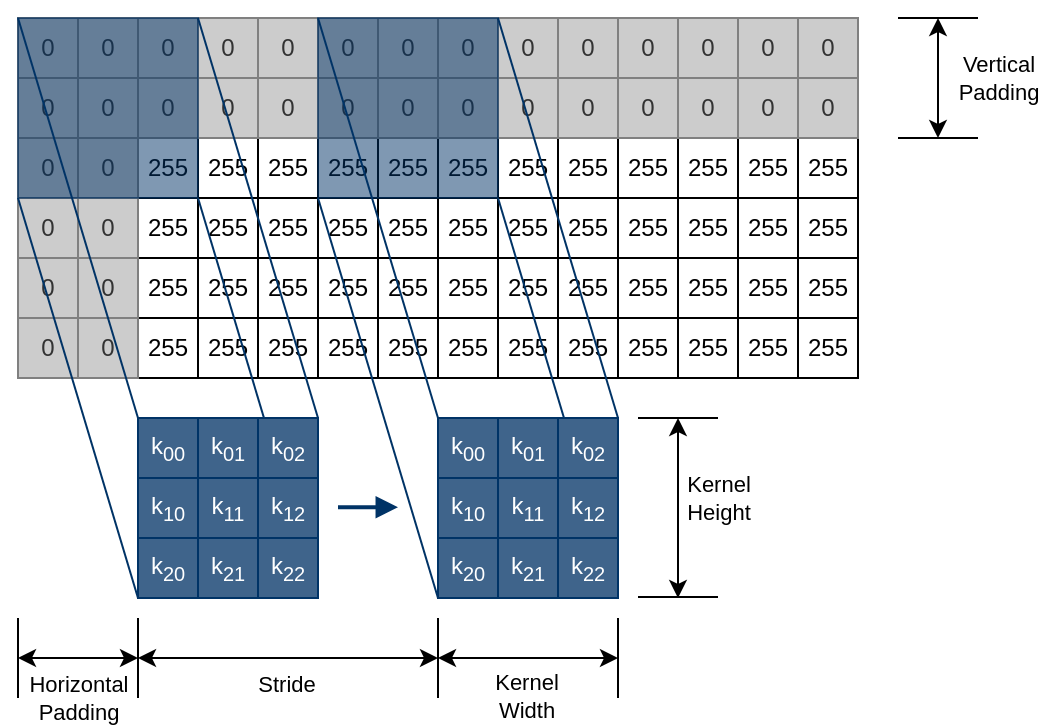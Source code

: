 <mxfile version="14.5.3" type="device"><diagram id="Xdl9nnIHgPJ_SefUGh-y" name="Page-1"><mxGraphModel dx="868" dy="450" grid="1" gridSize="10" guides="1" tooltips="1" connect="1" arrows="1" fold="1" page="1" pageScale="1" pageWidth="827" pageHeight="1169" math="0" shadow="0"><root><mxCell id="0"/><mxCell id="1" parent="0"/><mxCell id="y67JFpUGAPkRENbrt8_r-118" value="" style="group" parent="1" vertex="1" connectable="0"><mxGeometry x="40" y="40" width="420" height="180" as="geometry"/></mxCell><mxCell id="y67JFpUGAPkRENbrt8_r-117" value="" style="group" parent="y67JFpUGAPkRENbrt8_r-118" vertex="1" connectable="0"><mxGeometry x="60" y="60" width="360" height="120" as="geometry"/></mxCell><mxCell id="y67JFpUGAPkRENbrt8_r-26" value="" style="group" parent="y67JFpUGAPkRENbrt8_r-117" vertex="1" connectable="0"><mxGeometry width="360" height="30" as="geometry"/></mxCell><mxCell id="y67JFpUGAPkRENbrt8_r-2" value="255" style="rounded=0;whiteSpace=wrap;html=1;" parent="y67JFpUGAPkRENbrt8_r-26" vertex="1"><mxGeometry width="30" height="30" as="geometry"/></mxCell><mxCell id="y67JFpUGAPkRENbrt8_r-3" value="255" style="rounded=0;whiteSpace=wrap;html=1;" parent="y67JFpUGAPkRENbrt8_r-26" vertex="1"><mxGeometry x="30" width="30" height="30" as="geometry"/></mxCell><mxCell id="y67JFpUGAPkRENbrt8_r-4" value="255" style="rounded=0;whiteSpace=wrap;html=1;" parent="y67JFpUGAPkRENbrt8_r-26" vertex="1"><mxGeometry x="60" width="30" height="30" as="geometry"/></mxCell><mxCell id="y67JFpUGAPkRENbrt8_r-5" value="255" style="rounded=0;whiteSpace=wrap;html=1;" parent="y67JFpUGAPkRENbrt8_r-26" vertex="1"><mxGeometry x="90" width="30" height="30" as="geometry"/></mxCell><mxCell id="y67JFpUGAPkRENbrt8_r-6" value="255" style="rounded=0;whiteSpace=wrap;html=1;" parent="y67JFpUGAPkRENbrt8_r-26" vertex="1"><mxGeometry x="120" width="30" height="30" as="geometry"/></mxCell><mxCell id="y67JFpUGAPkRENbrt8_r-7" value="255" style="rounded=0;whiteSpace=wrap;html=1;" parent="y67JFpUGAPkRENbrt8_r-26" vertex="1"><mxGeometry x="150" width="30" height="30" as="geometry"/></mxCell><mxCell id="y67JFpUGAPkRENbrt8_r-8" value="255" style="rounded=0;whiteSpace=wrap;html=1;" parent="y67JFpUGAPkRENbrt8_r-26" vertex="1"><mxGeometry x="180" width="30" height="30" as="geometry"/></mxCell><mxCell id="y67JFpUGAPkRENbrt8_r-9" value="255" style="rounded=0;whiteSpace=wrap;html=1;" parent="y67JFpUGAPkRENbrt8_r-26" vertex="1"><mxGeometry x="210" width="30" height="30" as="geometry"/></mxCell><mxCell id="y67JFpUGAPkRENbrt8_r-10" value="255" style="rounded=0;whiteSpace=wrap;html=1;" parent="y67JFpUGAPkRENbrt8_r-26" vertex="1"><mxGeometry x="240" width="30" height="30" as="geometry"/></mxCell><mxCell id="y67JFpUGAPkRENbrt8_r-11" value="255" style="rounded=0;whiteSpace=wrap;html=1;" parent="y67JFpUGAPkRENbrt8_r-26" vertex="1"><mxGeometry x="270" width="30" height="30" as="geometry"/></mxCell><mxCell id="y67JFpUGAPkRENbrt8_r-12" value="255" style="rounded=0;whiteSpace=wrap;html=1;" parent="y67JFpUGAPkRENbrt8_r-26" vertex="1"><mxGeometry x="300" width="30" height="30" as="geometry"/></mxCell><mxCell id="y67JFpUGAPkRENbrt8_r-13" value="255" style="rounded=0;whiteSpace=wrap;html=1;" parent="y67JFpUGAPkRENbrt8_r-26" vertex="1"><mxGeometry x="330" width="30" height="30" as="geometry"/></mxCell><mxCell id="y67JFpUGAPkRENbrt8_r-27" value="" style="group" parent="y67JFpUGAPkRENbrt8_r-117" vertex="1" connectable="0"><mxGeometry y="30" width="360" height="30" as="geometry"/></mxCell><mxCell id="y67JFpUGAPkRENbrt8_r-28" value="255" style="rounded=0;whiteSpace=wrap;html=1;" parent="y67JFpUGAPkRENbrt8_r-27" vertex="1"><mxGeometry width="30" height="30" as="geometry"/></mxCell><mxCell id="y67JFpUGAPkRENbrt8_r-29" value="255" style="rounded=0;whiteSpace=wrap;html=1;" parent="y67JFpUGAPkRENbrt8_r-27" vertex="1"><mxGeometry x="30" width="30" height="30" as="geometry"/></mxCell><mxCell id="y67JFpUGAPkRENbrt8_r-30" value="255" style="rounded=0;whiteSpace=wrap;html=1;" parent="y67JFpUGAPkRENbrt8_r-27" vertex="1"><mxGeometry x="60" width="30" height="30" as="geometry"/></mxCell><mxCell id="y67JFpUGAPkRENbrt8_r-31" value="255" style="rounded=0;whiteSpace=wrap;html=1;" parent="y67JFpUGAPkRENbrt8_r-27" vertex="1"><mxGeometry x="90" width="30" height="30" as="geometry"/></mxCell><mxCell id="y67JFpUGAPkRENbrt8_r-32" value="255" style="rounded=0;whiteSpace=wrap;html=1;" parent="y67JFpUGAPkRENbrt8_r-27" vertex="1"><mxGeometry x="120" width="30" height="30" as="geometry"/></mxCell><mxCell id="y67JFpUGAPkRENbrt8_r-33" value="255" style="rounded=0;whiteSpace=wrap;html=1;" parent="y67JFpUGAPkRENbrt8_r-27" vertex="1"><mxGeometry x="150" width="30" height="30" as="geometry"/></mxCell><mxCell id="y67JFpUGAPkRENbrt8_r-34" value="255" style="rounded=0;whiteSpace=wrap;html=1;" parent="y67JFpUGAPkRENbrt8_r-27" vertex="1"><mxGeometry x="180" width="30" height="30" as="geometry"/></mxCell><mxCell id="y67JFpUGAPkRENbrt8_r-35" value="255" style="rounded=0;whiteSpace=wrap;html=1;" parent="y67JFpUGAPkRENbrt8_r-27" vertex="1"><mxGeometry x="210" width="30" height="30" as="geometry"/></mxCell><mxCell id="y67JFpUGAPkRENbrt8_r-36" value="255" style="rounded=0;whiteSpace=wrap;html=1;" parent="y67JFpUGAPkRENbrt8_r-27" vertex="1"><mxGeometry x="240" width="30" height="30" as="geometry"/></mxCell><mxCell id="y67JFpUGAPkRENbrt8_r-37" value="255" style="rounded=0;whiteSpace=wrap;html=1;" parent="y67JFpUGAPkRENbrt8_r-27" vertex="1"><mxGeometry x="270" width="30" height="30" as="geometry"/></mxCell><mxCell id="y67JFpUGAPkRENbrt8_r-38" value="255" style="rounded=0;whiteSpace=wrap;html=1;" parent="y67JFpUGAPkRENbrt8_r-27" vertex="1"><mxGeometry x="300" width="30" height="30" as="geometry"/></mxCell><mxCell id="y67JFpUGAPkRENbrt8_r-39" value="255" style="rounded=0;whiteSpace=wrap;html=1;" parent="y67JFpUGAPkRENbrt8_r-27" vertex="1"><mxGeometry x="330" width="30" height="30" as="geometry"/></mxCell><mxCell id="y67JFpUGAPkRENbrt8_r-40" value="" style="group" parent="y67JFpUGAPkRENbrt8_r-117" vertex="1" connectable="0"><mxGeometry y="60" width="360" height="30" as="geometry"/></mxCell><mxCell id="y67JFpUGAPkRENbrt8_r-41" value="255" style="rounded=0;whiteSpace=wrap;html=1;" parent="y67JFpUGAPkRENbrt8_r-40" vertex="1"><mxGeometry width="30" height="30" as="geometry"/></mxCell><mxCell id="y67JFpUGAPkRENbrt8_r-42" value="255" style="rounded=0;whiteSpace=wrap;html=1;" parent="y67JFpUGAPkRENbrt8_r-40" vertex="1"><mxGeometry x="30" width="30" height="30" as="geometry"/></mxCell><mxCell id="y67JFpUGAPkRENbrt8_r-43" value="255" style="rounded=0;whiteSpace=wrap;html=1;" parent="y67JFpUGAPkRENbrt8_r-40" vertex="1"><mxGeometry x="60" width="30" height="30" as="geometry"/></mxCell><mxCell id="y67JFpUGAPkRENbrt8_r-44" value="255" style="rounded=0;whiteSpace=wrap;html=1;" parent="y67JFpUGAPkRENbrt8_r-40" vertex="1"><mxGeometry x="90" width="30" height="30" as="geometry"/></mxCell><mxCell id="y67JFpUGAPkRENbrt8_r-45" value="255" style="rounded=0;whiteSpace=wrap;html=1;" parent="y67JFpUGAPkRENbrt8_r-40" vertex="1"><mxGeometry x="120" width="30" height="30" as="geometry"/></mxCell><mxCell id="y67JFpUGAPkRENbrt8_r-46" value="255" style="rounded=0;whiteSpace=wrap;html=1;" parent="y67JFpUGAPkRENbrt8_r-40" vertex="1"><mxGeometry x="150" width="30" height="30" as="geometry"/></mxCell><mxCell id="y67JFpUGAPkRENbrt8_r-47" value="255" style="rounded=0;whiteSpace=wrap;html=1;" parent="y67JFpUGAPkRENbrt8_r-40" vertex="1"><mxGeometry x="180" width="30" height="30" as="geometry"/></mxCell><mxCell id="y67JFpUGAPkRENbrt8_r-48" value="255" style="rounded=0;whiteSpace=wrap;html=1;" parent="y67JFpUGAPkRENbrt8_r-40" vertex="1"><mxGeometry x="210" width="30" height="30" as="geometry"/></mxCell><mxCell id="y67JFpUGAPkRENbrt8_r-49" value="255" style="rounded=0;whiteSpace=wrap;html=1;" parent="y67JFpUGAPkRENbrt8_r-40" vertex="1"><mxGeometry x="240" width="30" height="30" as="geometry"/></mxCell><mxCell id="y67JFpUGAPkRENbrt8_r-50" value="255" style="rounded=0;whiteSpace=wrap;html=1;" parent="y67JFpUGAPkRENbrt8_r-40" vertex="1"><mxGeometry x="270" width="30" height="30" as="geometry"/></mxCell><mxCell id="y67JFpUGAPkRENbrt8_r-51" value="255" style="rounded=0;whiteSpace=wrap;html=1;" parent="y67JFpUGAPkRENbrt8_r-40" vertex="1"><mxGeometry x="300" width="30" height="30" as="geometry"/></mxCell><mxCell id="y67JFpUGAPkRENbrt8_r-52" value="255" style="rounded=0;whiteSpace=wrap;html=1;" parent="y67JFpUGAPkRENbrt8_r-40" vertex="1"><mxGeometry x="330" width="30" height="30" as="geometry"/></mxCell><mxCell id="y67JFpUGAPkRENbrt8_r-53" value="" style="group" parent="y67JFpUGAPkRENbrt8_r-117" vertex="1" connectable="0"><mxGeometry y="90" width="360" height="30" as="geometry"/></mxCell><mxCell id="y67JFpUGAPkRENbrt8_r-54" value="255" style="rounded=0;whiteSpace=wrap;html=1;" parent="y67JFpUGAPkRENbrt8_r-53" vertex="1"><mxGeometry width="30" height="30" as="geometry"/></mxCell><mxCell id="y67JFpUGAPkRENbrt8_r-55" value="255" style="rounded=0;whiteSpace=wrap;html=1;" parent="y67JFpUGAPkRENbrt8_r-53" vertex="1"><mxGeometry x="30" width="30" height="30" as="geometry"/></mxCell><mxCell id="y67JFpUGAPkRENbrt8_r-56" value="255" style="rounded=0;whiteSpace=wrap;html=1;" parent="y67JFpUGAPkRENbrt8_r-53" vertex="1"><mxGeometry x="60" width="30" height="30" as="geometry"/></mxCell><mxCell id="y67JFpUGAPkRENbrt8_r-57" value="255" style="rounded=0;whiteSpace=wrap;html=1;" parent="y67JFpUGAPkRENbrt8_r-53" vertex="1"><mxGeometry x="90" width="30" height="30" as="geometry"/></mxCell><mxCell id="y67JFpUGAPkRENbrt8_r-58" value="255" style="rounded=0;whiteSpace=wrap;html=1;" parent="y67JFpUGAPkRENbrt8_r-53" vertex="1"><mxGeometry x="120" width="30" height="30" as="geometry"/></mxCell><mxCell id="y67JFpUGAPkRENbrt8_r-59" value="255" style="rounded=0;whiteSpace=wrap;html=1;" parent="y67JFpUGAPkRENbrt8_r-53" vertex="1"><mxGeometry x="150" width="30" height="30" as="geometry"/></mxCell><mxCell id="y67JFpUGAPkRENbrt8_r-60" value="255" style="rounded=0;whiteSpace=wrap;html=1;" parent="y67JFpUGAPkRENbrt8_r-53" vertex="1"><mxGeometry x="180" width="30" height="30" as="geometry"/></mxCell><mxCell id="y67JFpUGAPkRENbrt8_r-61" value="255" style="rounded=0;whiteSpace=wrap;html=1;" parent="y67JFpUGAPkRENbrt8_r-53" vertex="1"><mxGeometry x="210" width="30" height="30" as="geometry"/></mxCell><mxCell id="y67JFpUGAPkRENbrt8_r-62" value="255" style="rounded=0;whiteSpace=wrap;html=1;" parent="y67JFpUGAPkRENbrt8_r-53" vertex="1"><mxGeometry x="240" width="30" height="30" as="geometry"/></mxCell><mxCell id="y67JFpUGAPkRENbrt8_r-63" value="255" style="rounded=0;whiteSpace=wrap;html=1;" parent="y67JFpUGAPkRENbrt8_r-53" vertex="1"><mxGeometry x="270" width="30" height="30" as="geometry"/></mxCell><mxCell id="y67JFpUGAPkRENbrt8_r-64" value="255" style="rounded=0;whiteSpace=wrap;html=1;" parent="y67JFpUGAPkRENbrt8_r-53" vertex="1"><mxGeometry x="300" width="30" height="30" as="geometry"/></mxCell><mxCell id="y67JFpUGAPkRENbrt8_r-65" value="255" style="rounded=0;whiteSpace=wrap;html=1;" parent="y67JFpUGAPkRENbrt8_r-53" vertex="1"><mxGeometry x="330" width="30" height="30" as="geometry"/></mxCell><mxCell id="y67JFpUGAPkRENbrt8_r-116" value="" style="group" parent="y67JFpUGAPkRENbrt8_r-118" vertex="1" connectable="0"><mxGeometry width="420" height="180" as="geometry"/></mxCell><mxCell id="y67JFpUGAPkRENbrt8_r-67" value="0" style="rounded=0;whiteSpace=wrap;html=1;fontColor=#333333;fillColor=#CCCCCC;strokeColor=#808080;" parent="y67JFpUGAPkRENbrt8_r-116" vertex="1"><mxGeometry x="60" y="30" width="30" height="30" as="geometry"/></mxCell><mxCell id="y67JFpUGAPkRENbrt8_r-68" value="0" style="rounded=0;whiteSpace=wrap;html=1;fontColor=#333333;fillColor=#CCCCCC;strokeColor=#808080;" parent="y67JFpUGAPkRENbrt8_r-116" vertex="1"><mxGeometry x="90" y="30" width="30" height="30" as="geometry"/></mxCell><mxCell id="y67JFpUGAPkRENbrt8_r-69" value="0" style="rounded=0;whiteSpace=wrap;html=1;fontColor=#333333;fillColor=#CCCCCC;strokeColor=#808080;" parent="y67JFpUGAPkRENbrt8_r-116" vertex="1"><mxGeometry x="120" y="30" width="30" height="30" as="geometry"/></mxCell><mxCell id="y67JFpUGAPkRENbrt8_r-70" value="0" style="rounded=0;whiteSpace=wrap;html=1;fontColor=#333333;fillColor=#CCCCCC;strokeColor=#808080;" parent="y67JFpUGAPkRENbrt8_r-116" vertex="1"><mxGeometry x="150" y="30" width="30" height="30" as="geometry"/></mxCell><mxCell id="y67JFpUGAPkRENbrt8_r-71" value="0" style="rounded=0;whiteSpace=wrap;html=1;fontColor=#333333;fillColor=#CCCCCC;strokeColor=#808080;" parent="y67JFpUGAPkRENbrt8_r-116" vertex="1"><mxGeometry x="180" y="30" width="30" height="30" as="geometry"/></mxCell><mxCell id="y67JFpUGAPkRENbrt8_r-72" value="0" style="rounded=0;whiteSpace=wrap;html=1;fontColor=#333333;fillColor=#CCCCCC;strokeColor=#808080;" parent="y67JFpUGAPkRENbrt8_r-116" vertex="1"><mxGeometry x="210" y="30" width="30" height="30" as="geometry"/></mxCell><mxCell id="y67JFpUGAPkRENbrt8_r-73" value="0" style="rounded=0;whiteSpace=wrap;html=1;fontColor=#333333;fillColor=#CCCCCC;strokeColor=#808080;" parent="y67JFpUGAPkRENbrt8_r-116" vertex="1"><mxGeometry x="240" y="30" width="30" height="30" as="geometry"/></mxCell><mxCell id="y67JFpUGAPkRENbrt8_r-74" value="0" style="rounded=0;whiteSpace=wrap;html=1;fontColor=#333333;fillColor=#CCCCCC;strokeColor=#808080;" parent="y67JFpUGAPkRENbrt8_r-116" vertex="1"><mxGeometry x="270" y="30" width="30" height="30" as="geometry"/></mxCell><mxCell id="y67JFpUGAPkRENbrt8_r-75" value="0" style="rounded=0;whiteSpace=wrap;html=1;fontColor=#333333;fillColor=#CCCCCC;strokeColor=#808080;" parent="y67JFpUGAPkRENbrt8_r-116" vertex="1"><mxGeometry x="300" y="30" width="30" height="30" as="geometry"/></mxCell><mxCell id="y67JFpUGAPkRENbrt8_r-76" value="0" style="rounded=0;whiteSpace=wrap;html=1;fontColor=#333333;fillColor=#CCCCCC;strokeColor=#808080;" parent="y67JFpUGAPkRENbrt8_r-116" vertex="1"><mxGeometry x="330" y="30" width="30" height="30" as="geometry"/></mxCell><mxCell id="y67JFpUGAPkRENbrt8_r-77" value="0" style="rounded=0;whiteSpace=wrap;html=1;fontColor=#333333;fillColor=#CCCCCC;strokeColor=#808080;" parent="y67JFpUGAPkRENbrt8_r-116" vertex="1"><mxGeometry x="360" y="30" width="30" height="30" as="geometry"/></mxCell><mxCell id="y67JFpUGAPkRENbrt8_r-78" value="0" style="rounded=0;whiteSpace=wrap;html=1;fontColor=#333333;fillColor=#CCCCCC;strokeColor=#808080;" parent="y67JFpUGAPkRENbrt8_r-116" vertex="1"><mxGeometry x="390" y="30" width="30" height="30" as="geometry"/></mxCell><mxCell id="y67JFpUGAPkRENbrt8_r-92" value="0" style="rounded=0;whiteSpace=wrap;html=1;fontColor=#333333;fillColor=#CCCCCC;strokeColor=#808080;" parent="y67JFpUGAPkRENbrt8_r-116" vertex="1"><mxGeometry x="30" y="30" width="30" height="30" as="geometry"/></mxCell><mxCell id="y67JFpUGAPkRENbrt8_r-93" value="0" style="rounded=0;whiteSpace=wrap;html=1;fontColor=#333333;fillColor=#CCCCCC;strokeColor=#808080;" parent="y67JFpUGAPkRENbrt8_r-116" vertex="1"><mxGeometry y="30" width="30" height="30" as="geometry"/></mxCell><mxCell id="y67JFpUGAPkRENbrt8_r-94" value="0" style="rounded=0;whiteSpace=wrap;html=1;fontColor=#333333;fillColor=#CCCCCC;strokeColor=#808080;" parent="y67JFpUGAPkRENbrt8_r-116" vertex="1"><mxGeometry x="60" width="30" height="30" as="geometry"/></mxCell><mxCell id="y67JFpUGAPkRENbrt8_r-95" value="0" style="rounded=0;whiteSpace=wrap;html=1;fontColor=#333333;fillColor=#CCCCCC;strokeColor=#808080;" parent="y67JFpUGAPkRENbrt8_r-116" vertex="1"><mxGeometry x="90" width="30" height="30" as="geometry"/></mxCell><mxCell id="y67JFpUGAPkRENbrt8_r-96" value="0" style="rounded=0;whiteSpace=wrap;html=1;fontColor=#333333;fillColor=#CCCCCC;strokeColor=#808080;" parent="y67JFpUGAPkRENbrt8_r-116" vertex="1"><mxGeometry x="120" width="30" height="30" as="geometry"/></mxCell><mxCell id="y67JFpUGAPkRENbrt8_r-97" value="0" style="rounded=0;whiteSpace=wrap;html=1;fontColor=#333333;fillColor=#CCCCCC;strokeColor=#808080;" parent="y67JFpUGAPkRENbrt8_r-116" vertex="1"><mxGeometry x="150" width="30" height="30" as="geometry"/></mxCell><mxCell id="y67JFpUGAPkRENbrt8_r-98" value="0" style="rounded=0;whiteSpace=wrap;html=1;fontColor=#333333;fillColor=#CCCCCC;strokeColor=#808080;" parent="y67JFpUGAPkRENbrt8_r-116" vertex="1"><mxGeometry x="180" width="30" height="30" as="geometry"/></mxCell><mxCell id="y67JFpUGAPkRENbrt8_r-99" value="0" style="rounded=0;whiteSpace=wrap;html=1;fontColor=#333333;fillColor=#CCCCCC;strokeColor=#808080;" parent="y67JFpUGAPkRENbrt8_r-116" vertex="1"><mxGeometry x="210" width="30" height="30" as="geometry"/></mxCell><mxCell id="y67JFpUGAPkRENbrt8_r-100" value="0" style="rounded=0;whiteSpace=wrap;html=1;fontColor=#333333;fillColor=#CCCCCC;strokeColor=#808080;" parent="y67JFpUGAPkRENbrt8_r-116" vertex="1"><mxGeometry x="240" width="30" height="30" as="geometry"/></mxCell><mxCell id="y67JFpUGAPkRENbrt8_r-101" value="0" style="rounded=0;whiteSpace=wrap;html=1;fontColor=#333333;fillColor=#CCCCCC;strokeColor=#808080;" parent="y67JFpUGAPkRENbrt8_r-116" vertex="1"><mxGeometry x="270" width="30" height="30" as="geometry"/></mxCell><mxCell id="y67JFpUGAPkRENbrt8_r-102" value="0" style="rounded=0;whiteSpace=wrap;html=1;fontColor=#333333;fillColor=#CCCCCC;strokeColor=#808080;" parent="y67JFpUGAPkRENbrt8_r-116" vertex="1"><mxGeometry x="300" width="30" height="30" as="geometry"/></mxCell><mxCell id="y67JFpUGAPkRENbrt8_r-103" value="0" style="rounded=0;whiteSpace=wrap;html=1;fontColor=#333333;fillColor=#CCCCCC;strokeColor=#808080;" parent="y67JFpUGAPkRENbrt8_r-116" vertex="1"><mxGeometry x="330" width="30" height="30" as="geometry"/></mxCell><mxCell id="y67JFpUGAPkRENbrt8_r-104" value="0" style="rounded=0;whiteSpace=wrap;html=1;fontColor=#333333;fillColor=#CCCCCC;strokeColor=#808080;" parent="y67JFpUGAPkRENbrt8_r-116" vertex="1"><mxGeometry x="360" width="30" height="30" as="geometry"/></mxCell><mxCell id="y67JFpUGAPkRENbrt8_r-105" value="0" style="rounded=0;whiteSpace=wrap;html=1;fontColor=#333333;fillColor=#CCCCCC;strokeColor=#808080;" parent="y67JFpUGAPkRENbrt8_r-116" vertex="1"><mxGeometry x="390" width="30" height="30" as="geometry"/></mxCell><mxCell id="y67JFpUGAPkRENbrt8_r-106" value="0" style="rounded=0;whiteSpace=wrap;html=1;fontColor=#333333;fillColor=#CCCCCC;strokeColor=#808080;" parent="y67JFpUGAPkRENbrt8_r-116" vertex="1"><mxGeometry x="30" width="30" height="30" as="geometry"/></mxCell><mxCell id="y67JFpUGAPkRENbrt8_r-107" value="0" style="rounded=0;whiteSpace=wrap;html=1;fontColor=#333333;fillColor=#CCCCCC;strokeColor=#808080;" parent="y67JFpUGAPkRENbrt8_r-116" vertex="1"><mxGeometry width="30" height="30" as="geometry"/></mxCell><mxCell id="y67JFpUGAPkRENbrt8_r-108" value="0" style="rounded=0;whiteSpace=wrap;html=1;fontColor=#333333;fillColor=#CCCCCC;strokeColor=#808080;" parent="y67JFpUGAPkRENbrt8_r-116" vertex="1"><mxGeometry x="30" y="90" width="30" height="30" as="geometry"/></mxCell><mxCell id="y67JFpUGAPkRENbrt8_r-109" value="0" style="rounded=0;whiteSpace=wrap;html=1;fontColor=#333333;fillColor=#CCCCCC;strokeColor=#808080;" parent="y67JFpUGAPkRENbrt8_r-116" vertex="1"><mxGeometry y="90" width="30" height="30" as="geometry"/></mxCell><mxCell id="y67JFpUGAPkRENbrt8_r-110" value="0" style="rounded=0;whiteSpace=wrap;html=1;fontColor=#333333;fillColor=#CCCCCC;strokeColor=#808080;" parent="y67JFpUGAPkRENbrt8_r-116" vertex="1"><mxGeometry x="30" y="60" width="30" height="30" as="geometry"/></mxCell><mxCell id="y67JFpUGAPkRENbrt8_r-111" value="0" style="rounded=0;whiteSpace=wrap;html=1;fontColor=#333333;fillColor=#CCCCCC;strokeColor=#808080;" parent="y67JFpUGAPkRENbrt8_r-116" vertex="1"><mxGeometry y="60" width="30" height="30" as="geometry"/></mxCell><mxCell id="y67JFpUGAPkRENbrt8_r-112" value="0" style="rounded=0;whiteSpace=wrap;html=1;fontColor=#333333;fillColor=#CCCCCC;strokeColor=#808080;" parent="y67JFpUGAPkRENbrt8_r-116" vertex="1"><mxGeometry x="30" y="150" width="30" height="30" as="geometry"/></mxCell><mxCell id="y67JFpUGAPkRENbrt8_r-113" value="0" style="rounded=0;whiteSpace=wrap;html=1;fontColor=#333333;fillColor=#CCCCCC;strokeColor=#808080;" parent="y67JFpUGAPkRENbrt8_r-116" vertex="1"><mxGeometry y="150" width="30" height="30" as="geometry"/></mxCell><mxCell id="y67JFpUGAPkRENbrt8_r-114" value="0" style="rounded=0;whiteSpace=wrap;html=1;fontColor=#333333;fillColor=#CCCCCC;strokeColor=#808080;" parent="y67JFpUGAPkRENbrt8_r-116" vertex="1"><mxGeometry x="30" y="120" width="30" height="30" as="geometry"/></mxCell><mxCell id="y67JFpUGAPkRENbrt8_r-115" value="0" style="rounded=0;whiteSpace=wrap;html=1;fontColor=#333333;fillColor=#CCCCCC;strokeColor=#808080;" parent="y67JFpUGAPkRENbrt8_r-116" vertex="1"><mxGeometry y="120" width="30" height="30" as="geometry"/></mxCell><mxCell id="y67JFpUGAPkRENbrt8_r-135" value="" style="rounded=0;whiteSpace=wrap;html=1;opacity=50;fillColor=#003366;strokeColor=#003366;" parent="y67JFpUGAPkRENbrt8_r-116" vertex="1"><mxGeometry width="90" height="90" as="geometry"/></mxCell><mxCell id="uiCwS5MoAOVBwkeT_RfM-1" value="" style="rounded=0;whiteSpace=wrap;html=1;opacity=50;fillColor=#003366;strokeColor=#003366;" parent="y67JFpUGAPkRENbrt8_r-116" vertex="1"><mxGeometry x="150" width="90" height="90" as="geometry"/></mxCell><mxCell id="uiCwS5MoAOVBwkeT_RfM-14" style="edgeStyle=none;rounded=0;orthogonalLoop=1;jettySize=auto;html=1;exitX=1;exitY=1;exitDx=0;exitDy=0;entryX=1;entryY=1;entryDx=0;entryDy=0;endArrow=none;endFill=0;fillColor=#dae8fc;strokeColor=#003366;" parent="1" source="uiCwS5MoAOVBwkeT_RfM-1" target="uiCwS5MoAOVBwkeT_RfM-11" edge="1"><mxGeometry relative="1" as="geometry"/></mxCell><mxCell id="uiCwS5MoAOVBwkeT_RfM-15" style="edgeStyle=none;rounded=0;orthogonalLoop=1;jettySize=auto;html=1;exitX=1;exitY=0;exitDx=0;exitDy=0;entryX=1;entryY=0;entryDx=0;entryDy=0;endArrow=none;endFill=0;fillColor=#dae8fc;strokeColor=#003366;" parent="1" source="uiCwS5MoAOVBwkeT_RfM-1" target="uiCwS5MoAOVBwkeT_RfM-5" edge="1"><mxGeometry relative="1" as="geometry"/></mxCell><mxCell id="y67JFpUGAPkRENbrt8_r-310" style="edgeStyle=none;rounded=0;orthogonalLoop=1;jettySize=auto;html=1;exitX=1;exitY=0;exitDx=0;exitDy=0;entryX=1;entryY=0;entryDx=0;entryDy=0;endArrow=none;endFill=0;fillColor=#dae8fc;strokeColor=#003366;" parent="1" source="y67JFpUGAPkRENbrt8_r-135" target="y67JFpUGAPkRENbrt8_r-123" edge="1"><mxGeometry relative="1" as="geometry"/></mxCell><mxCell id="y67JFpUGAPkRENbrt8_r-311" style="edgeStyle=none;rounded=0;orthogonalLoop=1;jettySize=auto;html=1;exitX=1;exitY=1;exitDx=0;exitDy=0;entryX=1;entryY=1;entryDx=0;entryDy=0;endArrow=none;endFill=0;fillColor=#dae8fc;strokeColor=#003366;" parent="1" source="y67JFpUGAPkRENbrt8_r-135" target="y67JFpUGAPkRENbrt8_r-129" edge="1"><mxGeometry relative="1" as="geometry"/></mxCell><mxCell id="y67JFpUGAPkRENbrt8_r-312" style="edgeStyle=none;rounded=0;orthogonalLoop=1;jettySize=auto;html=1;exitX=0;exitY=1;exitDx=0;exitDy=0;entryX=0;entryY=1;entryDx=0;entryDy=0;endArrow=none;endFill=0;fillColor=#dae8fc;strokeColor=#003366;" parent="1" source="y67JFpUGAPkRENbrt8_r-135" target="y67JFpUGAPkRENbrt8_r-127" edge="1"><mxGeometry relative="1" as="geometry"/></mxCell><mxCell id="y67JFpUGAPkRENbrt8_r-313" style="edgeStyle=none;rounded=0;orthogonalLoop=1;jettySize=auto;html=1;exitX=0;exitY=0;exitDx=0;exitDy=0;entryX=0;entryY=0;entryDx=0;entryDy=0;endArrow=none;endFill=0;fillColor=#dae8fc;strokeColor=#003366;" parent="1" source="y67JFpUGAPkRENbrt8_r-135" target="y67JFpUGAPkRENbrt8_r-121" edge="1"><mxGeometry relative="1" as="geometry"/></mxCell><mxCell id="y67JFpUGAPkRENbrt8_r-131" value="" style="group;fontColor=#FFFFFF;strokeColor=#003366;fillColor=#3f648b;" parent="1" vertex="1" connectable="0"><mxGeometry x="100" y="240" width="90" height="90" as="geometry"/></mxCell><mxCell id="y67JFpUGAPkRENbrt8_r-121" value="k&lt;sub&gt;00&lt;/sub&gt;" style="rounded=0;whiteSpace=wrap;html=1;fontColor=#FFFFFF;strokeColor=#003366;fillColor=#3f648b;" parent="y67JFpUGAPkRENbrt8_r-131" vertex="1"><mxGeometry width="30" height="30" as="geometry"/></mxCell><mxCell id="y67JFpUGAPkRENbrt8_r-122" value="k&lt;sub&gt;01&lt;/sub&gt;" style="rounded=0;whiteSpace=wrap;html=1;fontColor=#FFFFFF;strokeColor=#003366;fillColor=#3f648b;" parent="y67JFpUGAPkRENbrt8_r-131" vertex="1"><mxGeometry x="30" width="30" height="30" as="geometry"/></mxCell><mxCell id="y67JFpUGAPkRENbrt8_r-123" value="k&lt;sub&gt;02&lt;/sub&gt;" style="rounded=0;whiteSpace=wrap;html=1;fontColor=#FFFFFF;strokeColor=#003366;fillColor=#3f648b;" parent="y67JFpUGAPkRENbrt8_r-131" vertex="1"><mxGeometry x="60" width="30" height="30" as="geometry"/></mxCell><mxCell id="y67JFpUGAPkRENbrt8_r-124" value="k&lt;sub&gt;10&lt;/sub&gt;" style="rounded=0;whiteSpace=wrap;html=1;fontColor=#FFFFFF;strokeColor=#003366;fillColor=#3f648b;" parent="y67JFpUGAPkRENbrt8_r-131" vertex="1"><mxGeometry y="30" width="30" height="30" as="geometry"/></mxCell><mxCell id="y67JFpUGAPkRENbrt8_r-125" value="k&lt;sub&gt;11&lt;/sub&gt;" style="rounded=0;whiteSpace=wrap;html=1;fontColor=#FFFFFF;strokeColor=#003366;fillColor=#3f648b;" parent="y67JFpUGAPkRENbrt8_r-131" vertex="1"><mxGeometry x="30" y="30" width="30" height="30" as="geometry"/></mxCell><mxCell id="y67JFpUGAPkRENbrt8_r-126" value="k&lt;sub&gt;12&lt;/sub&gt;" style="rounded=0;whiteSpace=wrap;html=1;fontColor=#FFFFFF;strokeColor=#003366;fillColor=#3f648b;" parent="y67JFpUGAPkRENbrt8_r-131" vertex="1"><mxGeometry x="60" y="30" width="30" height="30" as="geometry"/></mxCell><mxCell id="y67JFpUGAPkRENbrt8_r-127" value="k&lt;sub&gt;20&lt;/sub&gt;" style="rounded=0;whiteSpace=wrap;html=1;fontColor=#FFFFFF;strokeColor=#003366;fillColor=#3f648b;" parent="y67JFpUGAPkRENbrt8_r-131" vertex="1"><mxGeometry y="60" width="30" height="30" as="geometry"/></mxCell><mxCell id="y67JFpUGAPkRENbrt8_r-128" value="k&lt;sub&gt;21&lt;/sub&gt;" style="rounded=0;whiteSpace=wrap;html=1;fontColor=#FFFFFF;strokeColor=#003366;fillColor=#3f648b;" parent="y67JFpUGAPkRENbrt8_r-131" vertex="1"><mxGeometry x="30" y="60" width="30" height="30" as="geometry"/></mxCell><mxCell id="y67JFpUGAPkRENbrt8_r-129" value="k&lt;sub&gt;22&lt;/sub&gt;" style="rounded=0;whiteSpace=wrap;html=1;fontColor=#FFFFFF;strokeColor=#003366;fillColor=#3f648b;" parent="y67JFpUGAPkRENbrt8_r-131" vertex="1"><mxGeometry x="60" y="60" width="30" height="30" as="geometry"/></mxCell><mxCell id="uiCwS5MoAOVBwkeT_RfM-12" value="" style="group;strokeColor=#003366;fontColor=#FFFFFF;fillColor=#3f648b;" parent="1" vertex="1" connectable="0"><mxGeometry x="250" y="240" width="90" height="90" as="geometry"/></mxCell><mxCell id="uiCwS5MoAOVBwkeT_RfM-3" value="k&lt;sub&gt;00&lt;/sub&gt;" style="rounded=0;whiteSpace=wrap;html=1;strokeColor=#003366;fontColor=#FFFFFF;fillColor=#3f648b;" parent="uiCwS5MoAOVBwkeT_RfM-12" vertex="1"><mxGeometry width="30" height="30" as="geometry"/></mxCell><mxCell id="uiCwS5MoAOVBwkeT_RfM-4" value="k&lt;sub&gt;01&lt;/sub&gt;" style="rounded=0;whiteSpace=wrap;html=1;strokeColor=#003366;fontColor=#FFFFFF;fillColor=#3f648b;" parent="uiCwS5MoAOVBwkeT_RfM-12" vertex="1"><mxGeometry x="30" width="30" height="30" as="geometry"/></mxCell><mxCell id="uiCwS5MoAOVBwkeT_RfM-5" value="k&lt;sub&gt;02&lt;/sub&gt;" style="rounded=0;whiteSpace=wrap;html=1;strokeColor=#003366;fontColor=#FFFFFF;fillColor=#3f648b;" parent="uiCwS5MoAOVBwkeT_RfM-12" vertex="1"><mxGeometry x="60" width="30" height="30" as="geometry"/></mxCell><mxCell id="uiCwS5MoAOVBwkeT_RfM-6" value="k&lt;sub&gt;10&lt;/sub&gt;" style="rounded=0;whiteSpace=wrap;html=1;strokeColor=#003366;fontColor=#FFFFFF;fillColor=#3f648b;" parent="uiCwS5MoAOVBwkeT_RfM-12" vertex="1"><mxGeometry y="30" width="30" height="30" as="geometry"/></mxCell><mxCell id="uiCwS5MoAOVBwkeT_RfM-7" value="k&lt;sub&gt;11&lt;/sub&gt;" style="rounded=0;whiteSpace=wrap;html=1;strokeColor=#003366;fontColor=#FFFFFF;fillColor=#3f648b;" parent="uiCwS5MoAOVBwkeT_RfM-12" vertex="1"><mxGeometry x="30" y="30" width="30" height="30" as="geometry"/></mxCell><mxCell id="uiCwS5MoAOVBwkeT_RfM-8" value="k&lt;sub&gt;12&lt;/sub&gt;" style="rounded=0;whiteSpace=wrap;html=1;strokeColor=#003366;fontColor=#FFFFFF;fillColor=#3f648b;" parent="uiCwS5MoAOVBwkeT_RfM-12" vertex="1"><mxGeometry x="60" y="30" width="30" height="30" as="geometry"/></mxCell><mxCell id="uiCwS5MoAOVBwkeT_RfM-9" value="k&lt;sub&gt;20&lt;/sub&gt;" style="rounded=0;whiteSpace=wrap;html=1;strokeColor=#003366;fontColor=#FFFFFF;fillColor=#3f648b;" parent="uiCwS5MoAOVBwkeT_RfM-12" vertex="1"><mxGeometry y="60" width="30" height="30" as="geometry"/></mxCell><mxCell id="uiCwS5MoAOVBwkeT_RfM-10" value="k&lt;sub&gt;21&lt;/sub&gt;" style="rounded=0;whiteSpace=wrap;html=1;strokeColor=#003366;fontColor=#FFFFFF;fillColor=#3f648b;" parent="uiCwS5MoAOVBwkeT_RfM-12" vertex="1"><mxGeometry x="30" y="60" width="30" height="30" as="geometry"/></mxCell><mxCell id="uiCwS5MoAOVBwkeT_RfM-11" value="k&lt;sub&gt;22&lt;/sub&gt;" style="rounded=0;whiteSpace=wrap;html=1;strokeColor=#003366;fontColor=#FFFFFF;fillColor=#3f648b;" parent="uiCwS5MoAOVBwkeT_RfM-12" vertex="1"><mxGeometry x="60" y="60" width="30" height="30" as="geometry"/></mxCell><mxCell id="uiCwS5MoAOVBwkeT_RfM-13" style="rounded=0;orthogonalLoop=1;jettySize=auto;html=1;exitX=0;exitY=1;exitDx=0;exitDy=0;entryX=0;entryY=1;entryDx=0;entryDy=0;endArrow=none;endFill=0;fillColor=#dae8fc;strokeColor=#003366;" parent="1" source="uiCwS5MoAOVBwkeT_RfM-1" target="uiCwS5MoAOVBwkeT_RfM-9" edge="1"><mxGeometry relative="1" as="geometry"/></mxCell><mxCell id="uiCwS5MoAOVBwkeT_RfM-16" style="edgeStyle=none;rounded=0;orthogonalLoop=1;jettySize=auto;html=1;exitX=0;exitY=0;exitDx=0;exitDy=0;entryX=0;entryY=0;entryDx=0;entryDy=0;endArrow=none;endFill=0;fillColor=#dae8fc;strokeColor=#003366;" parent="1" source="uiCwS5MoAOVBwkeT_RfM-1" target="uiCwS5MoAOVBwkeT_RfM-3" edge="1"><mxGeometry relative="1" as="geometry"/></mxCell><mxCell id="uiCwS5MoAOVBwkeT_RfM-18" value="&amp;nbsp;Stride&amp;nbsp;" style="endArrow=classic;startArrow=classic;html=1;spacingLeft=0;spacingRight=12;fontSize=11;spacing=2;labelPosition=center;verticalLabelPosition=middle;align=center;verticalAlign=middle;spacingTop=6;" parent="1" edge="1"><mxGeometry x="0.067" y="-10" width="50" height="50" relative="1" as="geometry"><mxPoint x="100" y="360" as="sourcePoint"/><mxPoint x="250" y="360" as="targetPoint"/><mxPoint as="offset"/></mxGeometry></mxCell><mxCell id="uiCwS5MoAOVBwkeT_RfM-20" style="edgeStyle=none;rounded=0;orthogonalLoop=1;jettySize=auto;html=1;startArrow=none;startFill=0;endArrow=none;endFill=0;" parent="1" edge="1"><mxGeometry relative="1" as="geometry"><mxPoint x="100" y="380" as="targetPoint"/><mxPoint x="100" y="340" as="sourcePoint"/></mxGeometry></mxCell><mxCell id="uiCwS5MoAOVBwkeT_RfM-22" style="edgeStyle=none;rounded=0;orthogonalLoop=1;jettySize=auto;html=1;startArrow=none;startFill=0;endArrow=none;endFill=0;jumpSize=6;" parent="1" edge="1"><mxGeometry relative="1" as="geometry"><mxPoint x="250" y="380" as="targetPoint"/><mxPoint x="250" y="340" as="sourcePoint"/></mxGeometry></mxCell><mxCell id="uiCwS5MoAOVBwkeT_RfM-23" style="edgeStyle=none;rounded=0;orthogonalLoop=1;jettySize=auto;html=1;startArrow=none;startFill=0;endArrow=none;endFill=0;jumpSize=6;" parent="1" edge="1"><mxGeometry relative="1" as="geometry"><mxPoint x="340" y="380" as="targetPoint"/><mxPoint x="340" y="340" as="sourcePoint"/></mxGeometry></mxCell><mxCell id="uiCwS5MoAOVBwkeT_RfM-24" style="edgeStyle=none;rounded=0;orthogonalLoop=1;jettySize=auto;html=1;startArrow=none;startFill=0;endArrow=none;endFill=0;jumpSize=6;" parent="1" edge="1"><mxGeometry relative="1" as="geometry"><mxPoint x="390" y="240" as="targetPoint"/><mxPoint x="350" y="240" as="sourcePoint"/></mxGeometry></mxCell><mxCell id="uiCwS5MoAOVBwkeT_RfM-25" style="edgeStyle=none;rounded=0;orthogonalLoop=1;jettySize=auto;html=1;startArrow=none;startFill=0;endArrow=none;endFill=0;jumpSize=6;" parent="1" edge="1"><mxGeometry relative="1" as="geometry"><mxPoint x="390" y="329.52" as="targetPoint"/><mxPoint x="350" y="329.52" as="sourcePoint"/></mxGeometry></mxCell><mxCell id="uiCwS5MoAOVBwkeT_RfM-26" value="&amp;nbsp;Kernel&amp;nbsp;&lt;br&gt;Width" style="endArrow=classic;startArrow=classic;html=1;spacingLeft=0;spacingRight=12;fontSize=11;labelPosition=center;verticalLabelPosition=middle;align=center;verticalAlign=middle;spacingBottom=2;" parent="1" edge="1"><mxGeometry x="0.111" y="-20" width="50" height="50" relative="1" as="geometry"><mxPoint x="250.0" y="360" as="sourcePoint"/><mxPoint x="340" y="360" as="targetPoint"/><mxPoint as="offset"/></mxGeometry></mxCell><mxCell id="uiCwS5MoAOVBwkeT_RfM-27" value="&amp;nbsp;Kernel&amp;nbsp;&lt;br&gt;Height" style="endArrow=classic;startArrow=classic;html=1;spacingLeft=0;spacingRight=0;fontSize=11;" parent="1" edge="1"><mxGeometry x="-0.111" y="20" width="50" height="50" relative="1" as="geometry"><mxPoint x="370" y="240" as="sourcePoint"/><mxPoint x="370" y="330" as="targetPoint"/><mxPoint as="offset"/></mxGeometry></mxCell><mxCell id="uiCwS5MoAOVBwkeT_RfM-28" value="" style="endArrow=block;html=1;fontSize=11;fillColor=#dae8fc;endSize=6;startSize=6;strokeWidth=2;endFill=1;strokeColor=#003366;" parent="1" edge="1"><mxGeometry width="50" height="50" relative="1" as="geometry"><mxPoint x="200" y="284.66" as="sourcePoint"/><mxPoint x="230" y="284.66" as="targetPoint"/></mxGeometry></mxCell><mxCell id="uiCwS5MoAOVBwkeT_RfM-29" style="edgeStyle=none;rounded=0;orthogonalLoop=1;jettySize=auto;html=1;startArrow=none;startFill=0;endArrow=none;endFill=0;jumpSize=6;" parent="1" edge="1"><mxGeometry relative="1" as="geometry"><mxPoint x="520" y="40" as="targetPoint"/><mxPoint x="480" y="40" as="sourcePoint"/></mxGeometry></mxCell><mxCell id="uiCwS5MoAOVBwkeT_RfM-30" style="edgeStyle=none;rounded=0;orthogonalLoop=1;jettySize=auto;html=1;startArrow=none;startFill=0;endArrow=none;endFill=0;jumpSize=6;" parent="1" edge="1"><mxGeometry relative="1" as="geometry"><mxPoint x="520" y="100.0" as="targetPoint"/><mxPoint x="480" y="100.0" as="sourcePoint"/></mxGeometry></mxCell><mxCell id="uiCwS5MoAOVBwkeT_RfM-31" value="Vertical&lt;br&gt;Padding" style="endArrow=classic;startArrow=classic;html=1;spacingLeft=0;spacingRight=0;fontSize=11;" parent="1" edge="1"><mxGeometry y="30" width="50" height="50" relative="1" as="geometry"><mxPoint x="500" y="40" as="sourcePoint"/><mxPoint x="500" y="100" as="targetPoint"/><mxPoint as="offset"/></mxGeometry></mxCell><mxCell id="uiCwS5MoAOVBwkeT_RfM-32" style="edgeStyle=none;rounded=0;orthogonalLoop=1;jettySize=auto;html=1;startArrow=none;startFill=0;endArrow=none;endFill=0;jumpSize=6;" parent="1" edge="1"><mxGeometry relative="1" as="geometry"><mxPoint x="40" y="380" as="targetPoint"/><mxPoint x="40" y="340" as="sourcePoint"/></mxGeometry></mxCell><mxCell id="uiCwS5MoAOVBwkeT_RfM-34" value="Horizontal&lt;br&gt;Padding" style="endArrow=classic;startArrow=classic;html=1;spacingLeft=0;spacingRight=0;fontSize=11;" parent="1" edge="1"><mxGeometry y="-20" width="50" height="50" relative="1" as="geometry"><mxPoint x="40" y="360" as="sourcePoint"/><mxPoint x="100" y="360" as="targetPoint"/><mxPoint as="offset"/></mxGeometry></mxCell></root></mxGraphModel></diagram></mxfile>